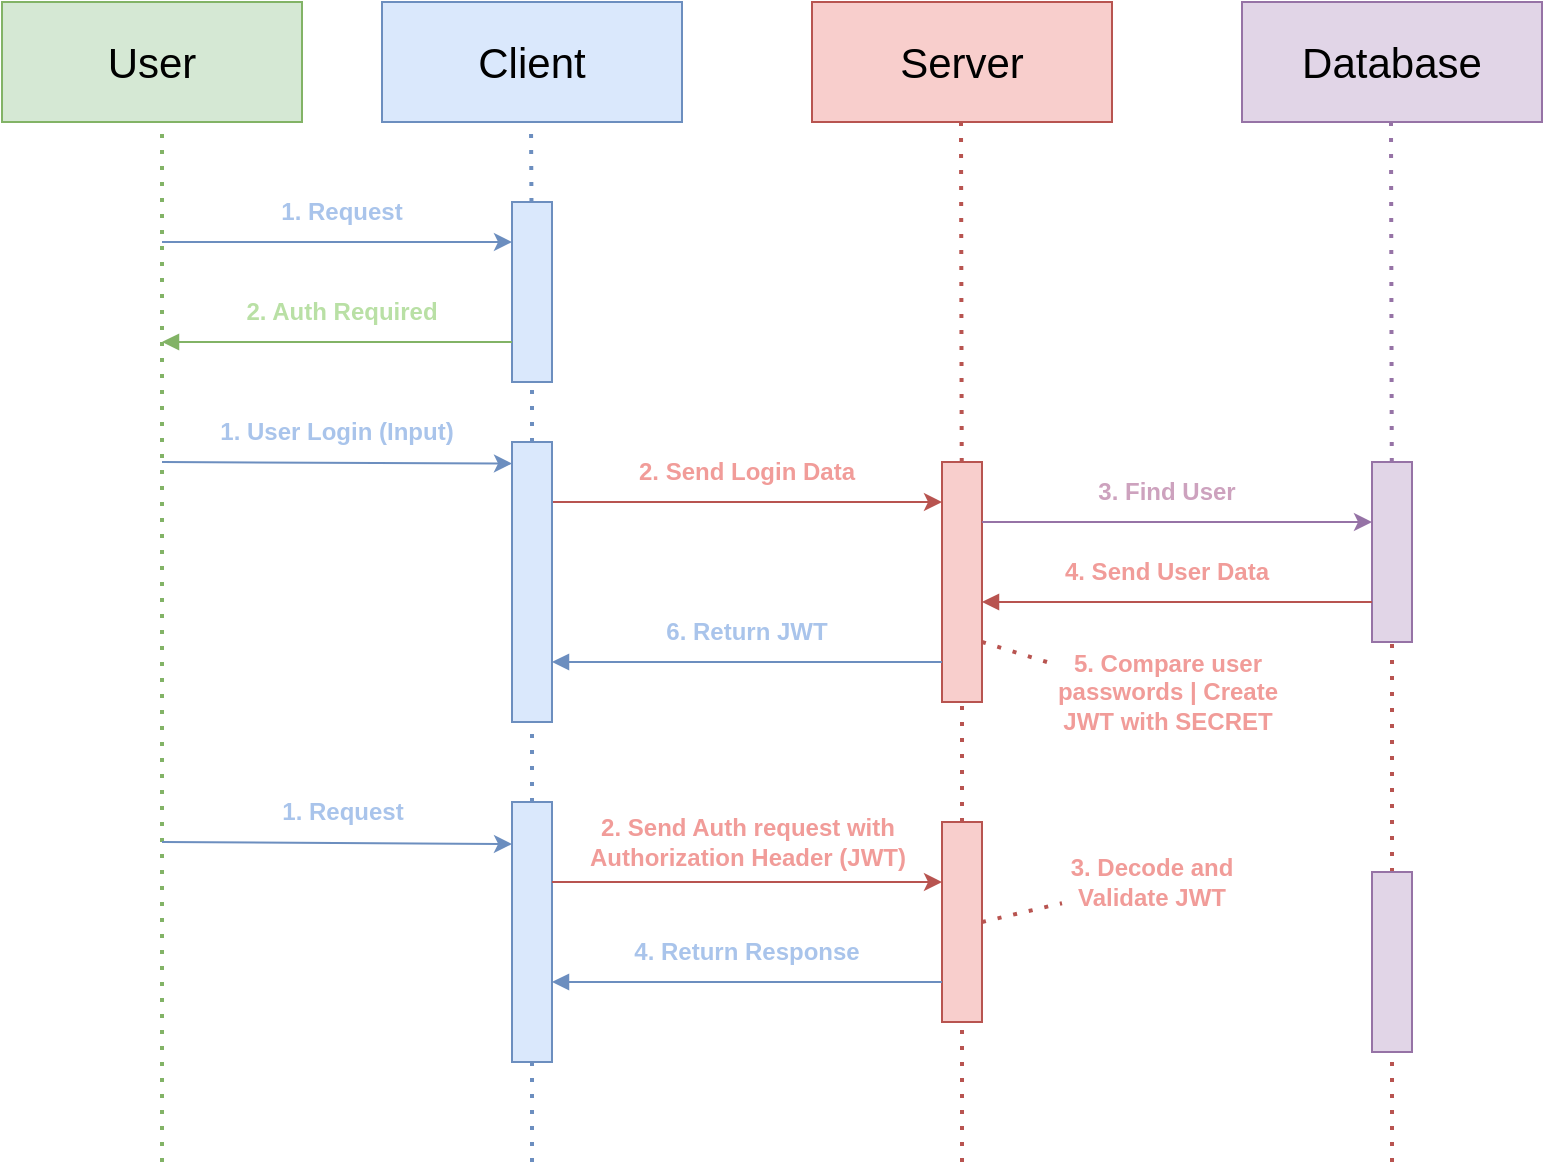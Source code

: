 <mxfile version="21.2.9" type="device">
  <diagram name="Page-1" id="w-aZ-9d8UH70HOd_NkmQ">
    <mxGraphModel dx="1304" dy="870" grid="1" gridSize="10" guides="1" tooltips="1" connect="1" arrows="1" fold="1" page="1" pageScale="1" pageWidth="850" pageHeight="1100" math="0" shadow="0">
      <root>
        <mxCell id="0" />
        <mxCell id="1" parent="0" />
        <mxCell id="NGjQq1jtdViuqMemrlb5-1" value="&lt;font style=&quot;font-size: 21px;&quot;&gt;User&lt;/font&gt;" style="rounded=0;whiteSpace=wrap;html=1;fillColor=#d5e8d4;strokeColor=#82b366;" vertex="1" parent="1">
          <mxGeometry x="20" y="130" width="150" height="60" as="geometry" />
        </mxCell>
        <mxCell id="NGjQq1jtdViuqMemrlb5-2" value="&lt;font style=&quot;font-size: 21px;&quot;&gt;Client&lt;/font&gt;" style="rounded=0;whiteSpace=wrap;html=1;fillColor=#dae8fc;strokeColor=#6c8ebf;" vertex="1" parent="1">
          <mxGeometry x="210" y="130" width="150" height="60" as="geometry" />
        </mxCell>
        <mxCell id="NGjQq1jtdViuqMemrlb5-3" value="&lt;font style=&quot;font-size: 21px;&quot;&gt;Server&lt;/font&gt;" style="rounded=0;whiteSpace=wrap;html=1;fillColor=#f8cecc;strokeColor=#b85450;" vertex="1" parent="1">
          <mxGeometry x="425" y="130" width="150" height="60" as="geometry" />
        </mxCell>
        <mxCell id="NGjQq1jtdViuqMemrlb5-4" value="&lt;font style=&quot;font-size: 21px;&quot;&gt;Database&lt;/font&gt;" style="rounded=0;whiteSpace=wrap;html=1;fillColor=#e1d5e7;strokeColor=#9673a6;" vertex="1" parent="1">
          <mxGeometry x="640" y="130" width="150" height="60" as="geometry" />
        </mxCell>
        <mxCell id="NGjQq1jtdViuqMemrlb5-5" value="" style="endArrow=none;dashed=1;html=1;dashPattern=1 3;strokeWidth=2;rounded=0;fillColor=#d5e8d4;strokeColor=#82b366;" edge="1" parent="1">
          <mxGeometry width="50" height="50" relative="1" as="geometry">
            <mxPoint x="100" y="710" as="sourcePoint" />
            <mxPoint x="100" y="190" as="targetPoint" />
          </mxGeometry>
        </mxCell>
        <mxCell id="NGjQq1jtdViuqMemrlb5-6" value="" style="endArrow=none;dashed=1;html=1;dashPattern=1 3;strokeWidth=2;rounded=0;fillColor=#dae8fc;strokeColor=#6c8ebf;" edge="1" parent="1" source="NGjQq1jtdViuqMemrlb5-9">
          <mxGeometry width="50" height="50" relative="1" as="geometry">
            <mxPoint x="284.5" y="620" as="sourcePoint" />
            <mxPoint x="284.5" y="190" as="targetPoint" />
          </mxGeometry>
        </mxCell>
        <mxCell id="NGjQq1jtdViuqMemrlb5-7" value="" style="endArrow=none;dashed=1;html=1;dashPattern=1 3;strokeWidth=2;rounded=0;fillColor=#f8cecc;strokeColor=#b85450;" edge="1" parent="1" source="NGjQq1jtdViuqMemrlb5-15">
          <mxGeometry width="50" height="50" relative="1" as="geometry">
            <mxPoint x="499.5" y="620" as="sourcePoint" />
            <mxPoint x="499.5" y="190" as="targetPoint" />
          </mxGeometry>
        </mxCell>
        <mxCell id="NGjQq1jtdViuqMemrlb5-8" value="" style="endArrow=none;dashed=1;html=1;dashPattern=1 3;strokeWidth=2;rounded=0;fillColor=#e1d5e7;strokeColor=#9673a6;" edge="1" parent="1" source="NGjQq1jtdViuqMemrlb5-19">
          <mxGeometry width="50" height="50" relative="1" as="geometry">
            <mxPoint x="714.5" y="620" as="sourcePoint" />
            <mxPoint x="714.5" y="190" as="targetPoint" />
          </mxGeometry>
        </mxCell>
        <mxCell id="NGjQq1jtdViuqMemrlb5-10" value="" style="endArrow=none;dashed=1;html=1;dashPattern=1 3;strokeWidth=2;rounded=0;fillColor=#dae8fc;strokeColor=#6c8ebf;" edge="1" parent="1" source="NGjQq1jtdViuqMemrlb5-30" target="NGjQq1jtdViuqMemrlb5-9">
          <mxGeometry width="50" height="50" relative="1" as="geometry">
            <mxPoint x="284.5" y="620" as="sourcePoint" />
            <mxPoint x="284.5" y="190" as="targetPoint" />
          </mxGeometry>
        </mxCell>
        <mxCell id="NGjQq1jtdViuqMemrlb5-9" value="" style="rounded=0;whiteSpace=wrap;html=1;fillColor=#dae8fc;strokeColor=#6c8ebf;" vertex="1" parent="1">
          <mxGeometry x="275" y="230" width="20" height="90" as="geometry" />
        </mxCell>
        <mxCell id="NGjQq1jtdViuqMemrlb5-11" value="" style="endArrow=classic;html=1;rounded=0;fillColor=#dae8fc;strokeColor=#6c8ebf;" edge="1" parent="1">
          <mxGeometry width="50" height="50" relative="1" as="geometry">
            <mxPoint x="100" y="250" as="sourcePoint" />
            <mxPoint x="275" y="250" as="targetPoint" />
          </mxGeometry>
        </mxCell>
        <mxCell id="NGjQq1jtdViuqMemrlb5-12" value="" style="endArrow=none;html=1;rounded=0;startArrow=block;startFill=1;endFill=0;fillColor=#d5e8d4;strokeColor=#82b366;" edge="1" parent="1">
          <mxGeometry width="50" height="50" relative="1" as="geometry">
            <mxPoint x="100" y="300" as="sourcePoint" />
            <mxPoint x="275" y="300" as="targetPoint" />
          </mxGeometry>
        </mxCell>
        <mxCell id="NGjQq1jtdViuqMemrlb5-13" value="&lt;font color=&quot;#a9c4eb&quot;&gt;&lt;b&gt;1. Request&lt;/b&gt;&lt;/font&gt;" style="text;strokeColor=none;align=center;fillColor=none;html=1;verticalAlign=middle;whiteSpace=wrap;rounded=0;" vertex="1" parent="1">
          <mxGeometry x="120" y="220" width="140" height="30" as="geometry" />
        </mxCell>
        <mxCell id="NGjQq1jtdViuqMemrlb5-14" value="&lt;b style=&quot;&quot;&gt;&lt;font color=&quot;#b9e0a5&quot;&gt;2. Auth Required&lt;/font&gt;&lt;/b&gt;" style="text;strokeColor=none;align=center;fillColor=none;html=1;verticalAlign=middle;whiteSpace=wrap;rounded=0;" vertex="1" parent="1">
          <mxGeometry x="120" y="270" width="140" height="30" as="geometry" />
        </mxCell>
        <mxCell id="NGjQq1jtdViuqMemrlb5-16" value="" style="endArrow=none;dashed=1;html=1;dashPattern=1 3;strokeWidth=2;rounded=0;fillColor=#f8cecc;strokeColor=#b85450;" edge="1" parent="1" source="NGjQq1jtdViuqMemrlb5-47" target="NGjQq1jtdViuqMemrlb5-15">
          <mxGeometry width="50" height="50" relative="1" as="geometry">
            <mxPoint x="500" y="710" as="sourcePoint" />
            <mxPoint x="499.5" y="190" as="targetPoint" />
          </mxGeometry>
        </mxCell>
        <mxCell id="NGjQq1jtdViuqMemrlb5-15" value="" style="rounded=0;whiteSpace=wrap;html=1;fillColor=#f8cecc;strokeColor=#b85450;" vertex="1" parent="1">
          <mxGeometry x="490" y="360" width="20" height="120" as="geometry" />
        </mxCell>
        <mxCell id="NGjQq1jtdViuqMemrlb5-18" value="" style="endArrow=classic;html=1;rounded=0;fillColor=#dae8fc;strokeColor=#6c8ebf;entryX=0;entryY=0.077;entryDx=0;entryDy=0;entryPerimeter=0;" edge="1" parent="1" target="NGjQq1jtdViuqMemrlb5-30">
          <mxGeometry width="50" height="50" relative="1" as="geometry">
            <mxPoint x="100" y="360" as="sourcePoint" />
            <mxPoint x="270" y="360" as="targetPoint" />
          </mxGeometry>
        </mxCell>
        <mxCell id="NGjQq1jtdViuqMemrlb5-20" value="" style="endArrow=none;dashed=1;html=1;dashPattern=1 3;strokeWidth=2;rounded=0;fillColor=#f8cecc;strokeColor=#b85450;" edge="1" parent="1" source="NGjQq1jtdViuqMemrlb5-56" target="NGjQq1jtdViuqMemrlb5-19">
          <mxGeometry width="50" height="50" relative="1" as="geometry">
            <mxPoint x="715" y="710" as="sourcePoint" />
            <mxPoint x="714.5" y="190" as="targetPoint" />
          </mxGeometry>
        </mxCell>
        <mxCell id="NGjQq1jtdViuqMemrlb5-19" value="" style="rounded=0;whiteSpace=wrap;html=1;fillColor=#e1d5e7;strokeColor=#9673a6;" vertex="1" parent="1">
          <mxGeometry x="705" y="360" width="20" height="90" as="geometry" />
        </mxCell>
        <mxCell id="NGjQq1jtdViuqMemrlb5-24" value="" style="endArrow=classic;html=1;rounded=0;fillColor=#f8cecc;strokeColor=#b85450;" edge="1" parent="1">
          <mxGeometry width="50" height="50" relative="1" as="geometry">
            <mxPoint x="295" y="380" as="sourcePoint" />
            <mxPoint x="490" y="380" as="targetPoint" />
          </mxGeometry>
        </mxCell>
        <mxCell id="NGjQq1jtdViuqMemrlb5-27" value="&lt;b style=&quot;&quot;&gt;&lt;font color=&quot;#a9c4eb&quot;&gt;1. User Login (Input)&lt;/font&gt;&lt;/b&gt;" style="text;strokeColor=none;align=center;fillColor=none;html=1;verticalAlign=middle;whiteSpace=wrap;rounded=0;" vertex="1" parent="1">
          <mxGeometry x="115" y="330" width="145" height="30" as="geometry" />
        </mxCell>
        <mxCell id="NGjQq1jtdViuqMemrlb5-31" value="" style="endArrow=none;dashed=1;html=1;dashPattern=1 3;strokeWidth=2;rounded=0;fillColor=#dae8fc;strokeColor=#6c8ebf;" edge="1" parent="1" source="NGjQq1jtdViuqMemrlb5-42" target="NGjQq1jtdViuqMemrlb5-30">
          <mxGeometry width="50" height="50" relative="1" as="geometry">
            <mxPoint x="285" y="710" as="sourcePoint" />
            <mxPoint x="285" y="320" as="targetPoint" />
          </mxGeometry>
        </mxCell>
        <mxCell id="NGjQq1jtdViuqMemrlb5-30" value="" style="rounded=0;whiteSpace=wrap;html=1;fillColor=#dae8fc;strokeColor=#6c8ebf;" vertex="1" parent="1">
          <mxGeometry x="275" y="350" width="20" height="140" as="geometry" />
        </mxCell>
        <mxCell id="NGjQq1jtdViuqMemrlb5-32" value="&lt;b style=&quot;&quot;&gt;&lt;font color=&quot;#f19c99&quot;&gt;2. Send Login Data&lt;/font&gt;&lt;/b&gt;" style="text;strokeColor=none;align=center;fillColor=none;html=1;verticalAlign=middle;whiteSpace=wrap;rounded=0;" vertex="1" parent="1">
          <mxGeometry x="320" y="350" width="145" height="30" as="geometry" />
        </mxCell>
        <mxCell id="NGjQq1jtdViuqMemrlb5-33" value="" style="endArrow=classic;html=1;rounded=0;fillColor=#e1d5e7;strokeColor=#9673a6;" edge="1" parent="1">
          <mxGeometry width="50" height="50" relative="1" as="geometry">
            <mxPoint x="510" y="390" as="sourcePoint" />
            <mxPoint x="705" y="390" as="targetPoint" />
          </mxGeometry>
        </mxCell>
        <mxCell id="NGjQq1jtdViuqMemrlb5-34" value="&lt;b style=&quot;&quot;&gt;&lt;font color=&quot;#cda2be&quot;&gt;3. Find User&lt;/font&gt;&lt;/b&gt;" style="text;strokeColor=none;align=center;fillColor=none;html=1;verticalAlign=middle;whiteSpace=wrap;rounded=0;" vertex="1" parent="1">
          <mxGeometry x="530" y="360" width="145" height="30" as="geometry" />
        </mxCell>
        <mxCell id="NGjQq1jtdViuqMemrlb5-35" value="" style="endArrow=none;html=1;rounded=0;fillColor=#f8cecc;strokeColor=#b85450;startArrow=block;startFill=1;endFill=0;" edge="1" parent="1">
          <mxGeometry width="50" height="50" relative="1" as="geometry">
            <mxPoint x="510" y="430" as="sourcePoint" />
            <mxPoint x="705" y="430" as="targetPoint" />
          </mxGeometry>
        </mxCell>
        <mxCell id="NGjQq1jtdViuqMemrlb5-36" value="&lt;b style=&quot;&quot;&gt;&lt;font color=&quot;#f19c99&quot;&gt;4. Send User Data&lt;/font&gt;&lt;/b&gt;" style="text;strokeColor=none;align=center;fillColor=none;html=1;verticalAlign=middle;whiteSpace=wrap;rounded=0;" vertex="1" parent="1">
          <mxGeometry x="530" y="400" width="145" height="30" as="geometry" />
        </mxCell>
        <mxCell id="NGjQq1jtdViuqMemrlb5-37" value="" style="endArrow=none;html=1;rounded=0;fillColor=#dae8fc;strokeColor=#6c8ebf;startArrow=block;startFill=1;endFill=0;" edge="1" parent="1">
          <mxGeometry width="50" height="50" relative="1" as="geometry">
            <mxPoint x="295" y="460" as="sourcePoint" />
            <mxPoint x="490" y="460" as="targetPoint" />
          </mxGeometry>
        </mxCell>
        <mxCell id="NGjQq1jtdViuqMemrlb5-39" value="" style="endArrow=none;dashed=1;html=1;dashPattern=1 3;strokeWidth=2;rounded=0;fillColor=#f8cecc;strokeColor=#b85450;startArrow=none;startFill=0;exitX=1;exitY=0.75;exitDx=0;exitDy=0;entryX=0;entryY=0;entryDx=0;entryDy=0;" edge="1" parent="1" source="NGjQq1jtdViuqMemrlb5-15" target="NGjQq1jtdViuqMemrlb5-40">
          <mxGeometry width="50" height="50" relative="1" as="geometry">
            <mxPoint x="515" y="450" as="sourcePoint" />
            <mxPoint x="555" y="470" as="targetPoint" />
          </mxGeometry>
        </mxCell>
        <mxCell id="NGjQq1jtdViuqMemrlb5-40" value="&lt;b style=&quot;&quot;&gt;&lt;font color=&quot;#f19c99&quot;&gt;5. Compare user passwords | Create JWT with SECRET&lt;/font&gt;&lt;/b&gt;" style="text;strokeColor=none;align=center;fillColor=none;html=1;verticalAlign=middle;whiteSpace=wrap;rounded=0;" vertex="1" parent="1">
          <mxGeometry x="542.5" y="460" width="120" height="30" as="geometry" />
        </mxCell>
        <mxCell id="NGjQq1jtdViuqMemrlb5-41" value="&lt;b style=&quot;&quot;&gt;&lt;font color=&quot;#a9c4eb&quot;&gt;6. Return JWT&lt;/font&gt;&lt;/b&gt;" style="text;strokeColor=none;align=center;fillColor=none;html=1;verticalAlign=middle;whiteSpace=wrap;rounded=0;" vertex="1" parent="1">
          <mxGeometry x="320" y="430" width="145" height="30" as="geometry" />
        </mxCell>
        <mxCell id="NGjQq1jtdViuqMemrlb5-43" value="" style="endArrow=none;dashed=1;html=1;dashPattern=1 3;strokeWidth=2;rounded=0;fillColor=#dae8fc;strokeColor=#6c8ebf;" edge="1" parent="1" target="NGjQq1jtdViuqMemrlb5-42">
          <mxGeometry width="50" height="50" relative="1" as="geometry">
            <mxPoint x="285" y="710" as="sourcePoint" />
            <mxPoint x="285" y="490" as="targetPoint" />
          </mxGeometry>
        </mxCell>
        <mxCell id="NGjQq1jtdViuqMemrlb5-42" value="" style="rounded=0;whiteSpace=wrap;html=1;fillColor=#dae8fc;strokeColor=#6c8ebf;" vertex="1" parent="1">
          <mxGeometry x="275" y="530" width="20" height="130" as="geometry" />
        </mxCell>
        <mxCell id="NGjQq1jtdViuqMemrlb5-45" value="" style="endArrow=classic;html=1;rounded=0;fillColor=#dae8fc;strokeColor=#6c8ebf;entryX=0;entryY=0.077;entryDx=0;entryDy=0;entryPerimeter=0;" edge="1" parent="1">
          <mxGeometry width="50" height="50" relative="1" as="geometry">
            <mxPoint x="100" y="550" as="sourcePoint" />
            <mxPoint x="275" y="551" as="targetPoint" />
          </mxGeometry>
        </mxCell>
        <mxCell id="NGjQq1jtdViuqMemrlb5-46" value="&lt;b style=&quot;&quot;&gt;&lt;font color=&quot;#a9c4eb&quot;&gt;1. Request&lt;/font&gt;&lt;/b&gt;" style="text;strokeColor=none;align=center;fillColor=none;html=1;verticalAlign=middle;whiteSpace=wrap;rounded=0;" vertex="1" parent="1">
          <mxGeometry x="117.5" y="520" width="145" height="30" as="geometry" />
        </mxCell>
        <mxCell id="NGjQq1jtdViuqMemrlb5-48" value="" style="endArrow=none;dashed=1;html=1;dashPattern=1 3;strokeWidth=2;rounded=0;fillColor=#f8cecc;strokeColor=#b85450;" edge="1" parent="1" target="NGjQq1jtdViuqMemrlb5-47">
          <mxGeometry width="50" height="50" relative="1" as="geometry">
            <mxPoint x="500" y="710" as="sourcePoint" />
            <mxPoint x="500" y="480" as="targetPoint" />
          </mxGeometry>
        </mxCell>
        <mxCell id="NGjQq1jtdViuqMemrlb5-47" value="" style="rounded=0;whiteSpace=wrap;html=1;fillColor=#f8cecc;strokeColor=#b85450;" vertex="1" parent="1">
          <mxGeometry x="490" y="540" width="20" height="100" as="geometry" />
        </mxCell>
        <mxCell id="NGjQq1jtdViuqMemrlb5-49" value="" style="endArrow=classic;html=1;rounded=0;fillColor=#f8cecc;strokeColor=#b85450;" edge="1" parent="1">
          <mxGeometry width="50" height="50" relative="1" as="geometry">
            <mxPoint x="295" y="570" as="sourcePoint" />
            <mxPoint x="490" y="570" as="targetPoint" />
          </mxGeometry>
        </mxCell>
        <mxCell id="NGjQq1jtdViuqMemrlb5-50" value="&lt;b style=&quot;&quot;&gt;&lt;font color=&quot;#f19c99&quot;&gt;2. Send Auth request with Authorization Header (JWT)&lt;/font&gt;&lt;/b&gt;" style="text;strokeColor=none;align=center;fillColor=none;html=1;verticalAlign=middle;whiteSpace=wrap;rounded=0;" vertex="1" parent="1">
          <mxGeometry x="307.5" y="535" width="170" height="30" as="geometry" />
        </mxCell>
        <mxCell id="NGjQq1jtdViuqMemrlb5-52" value="&lt;b style=&quot;&quot;&gt;&lt;font color=&quot;#f19c99&quot;&gt;3. Decode and Validate JWT&lt;/font&gt;&lt;/b&gt;" style="text;strokeColor=none;align=center;fillColor=none;html=1;verticalAlign=middle;whiteSpace=wrap;rounded=0;" vertex="1" parent="1">
          <mxGeometry x="550" y="555" width="90" height="30" as="geometry" />
        </mxCell>
        <mxCell id="NGjQq1jtdViuqMemrlb5-54" value="" style="endArrow=none;dashed=1;html=1;dashPattern=1 3;strokeWidth=2;rounded=0;fillColor=#f8cecc;strokeColor=#b85450;startArrow=none;startFill=0;" edge="1" parent="1" target="NGjQq1jtdViuqMemrlb5-52">
          <mxGeometry width="50" height="50" relative="1" as="geometry">
            <mxPoint x="510" y="590" as="sourcePoint" />
            <mxPoint x="570" y="580" as="targetPoint" />
            <Array as="points" />
          </mxGeometry>
        </mxCell>
        <mxCell id="NGjQq1jtdViuqMemrlb5-57" value="" style="endArrow=none;dashed=1;html=1;dashPattern=1 3;strokeWidth=2;rounded=0;fillColor=#f8cecc;strokeColor=#b85450;" edge="1" parent="1" target="NGjQq1jtdViuqMemrlb5-56">
          <mxGeometry width="50" height="50" relative="1" as="geometry">
            <mxPoint x="715" y="710" as="sourcePoint" />
            <mxPoint x="715" y="450" as="targetPoint" />
          </mxGeometry>
        </mxCell>
        <mxCell id="NGjQq1jtdViuqMemrlb5-56" value="" style="rounded=0;whiteSpace=wrap;html=1;fillColor=#e1d5e7;strokeColor=#9673a6;" vertex="1" parent="1">
          <mxGeometry x="705" y="565" width="20" height="90" as="geometry" />
        </mxCell>
        <mxCell id="NGjQq1jtdViuqMemrlb5-62" value="" style="endArrow=none;html=1;rounded=0;fillColor=#dae8fc;strokeColor=#6c8ebf;startArrow=block;startFill=1;endFill=0;" edge="1" parent="1">
          <mxGeometry width="50" height="50" relative="1" as="geometry">
            <mxPoint x="295" y="620" as="sourcePoint" />
            <mxPoint x="490" y="620" as="targetPoint" />
          </mxGeometry>
        </mxCell>
        <mxCell id="NGjQq1jtdViuqMemrlb5-63" value="&lt;b style=&quot;&quot;&gt;&lt;font color=&quot;#a9c4eb&quot;&gt;4. Return Response&lt;/font&gt;&lt;/b&gt;" style="text;strokeColor=none;align=center;fillColor=none;html=1;verticalAlign=middle;whiteSpace=wrap;rounded=0;" vertex="1" parent="1">
          <mxGeometry x="320" y="590" width="145" height="30" as="geometry" />
        </mxCell>
      </root>
    </mxGraphModel>
  </diagram>
</mxfile>
